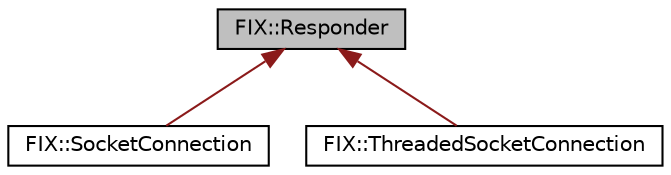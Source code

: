 digraph "FIX::Responder"
{
  edge [fontname="Helvetica",fontsize="10",labelfontname="Helvetica",labelfontsize="10"];
  node [fontname="Helvetica",fontsize="10",shape=record];
  Node0 [label="FIX::Responder",height=0.2,width=0.4,color="black", fillcolor="grey75", style="filled", fontcolor="black"];
  Node0 -> Node1 [dir="back",color="firebrick4",fontsize="10",style="solid",fontname="Helvetica"];
  Node1 [label="FIX::SocketConnection",height=0.2,width=0.4,color="black", fillcolor="white", style="filled",URL="$class_f_i_x_1_1_socket_connection.html",tooltip="Encapsulates a socket file descriptor (single-threaded). "];
  Node0 -> Node2 [dir="back",color="firebrick4",fontsize="10",style="solid",fontname="Helvetica"];
  Node2 [label="FIX::ThreadedSocketConnection",height=0.2,width=0.4,color="black", fillcolor="white", style="filled",URL="$class_f_i_x_1_1_threaded_socket_connection.html",tooltip="Encapsulates a socket file descriptor (multi-threaded). "];
}
